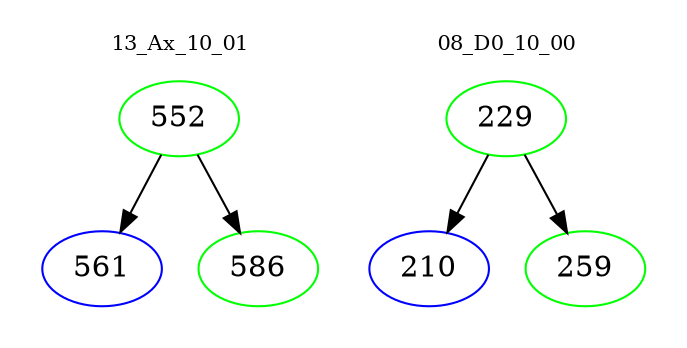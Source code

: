 digraph{
subgraph cluster_0 {
color = white
label = "13_Ax_10_01";
fontsize=10;
T0_552 [label="552", color="green"]
T0_552 -> T0_561 [color="black"]
T0_561 [label="561", color="blue"]
T0_552 -> T0_586 [color="black"]
T0_586 [label="586", color="green"]
}
subgraph cluster_1 {
color = white
label = "08_D0_10_00";
fontsize=10;
T1_229 [label="229", color="green"]
T1_229 -> T1_210 [color="black"]
T1_210 [label="210", color="blue"]
T1_229 -> T1_259 [color="black"]
T1_259 [label="259", color="green"]
}
}
